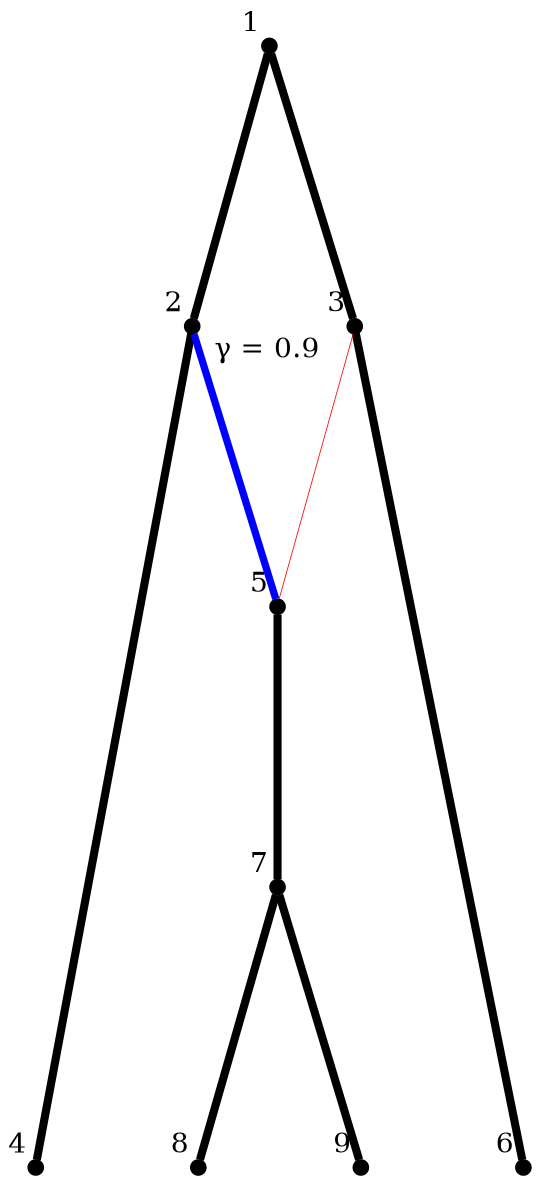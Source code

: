 Graph { 
labelloc=b 
    ratio="expand"; 
    size="8 ,5"; 
    node [shape = point] 
    rank=max 1 
     subgraph    { 4 , 6 , 8 , 9 } 
    1 [xlabel=1] [shape = point] [height = 0.1] 
    2 [xlabel=2] [shape = point] [height = 0.1] 
    3 [xlabel=3] [shape = point] [height = 0.1] 
    4 [xlabel=4] [shape = point] [height = 0.1] 
    5 [xlabel=5] [shape = point] [height = 0.1] 
    6 [xlabel=6] [shape = point] [height = 0.1] 
    7 [xlabel=7] [shape = point] [height = 0.1] 
    8 [xlabel=8] [shape = point] [height = 0.1] 
    9 [xlabel=9] [shape = point] [height = 0.1] 
     1 -- 2 [penwidth=4]; 
     2 -- 4 [penwidth=4]; 
     2 -- 5
                                    [color=blue]
                                    [penwidth=3.6]
                                    [taillabel=" &gamma; = 0.9"]
                                    [labeldistance = 3.5]
                                    [labelangle=60.0]; 
     5 -- 7 [penwidth=4]; 
     7 -- 8 [penwidth=4]; 
     7 -- 9 [penwidth=4]; 
     1 -- 3 [penwidth=4]; 
     3 -- 5
                                    [color=red]
                                    [penwidth=0.4]; 
     3 -- 6 [penwidth=4]; 
}